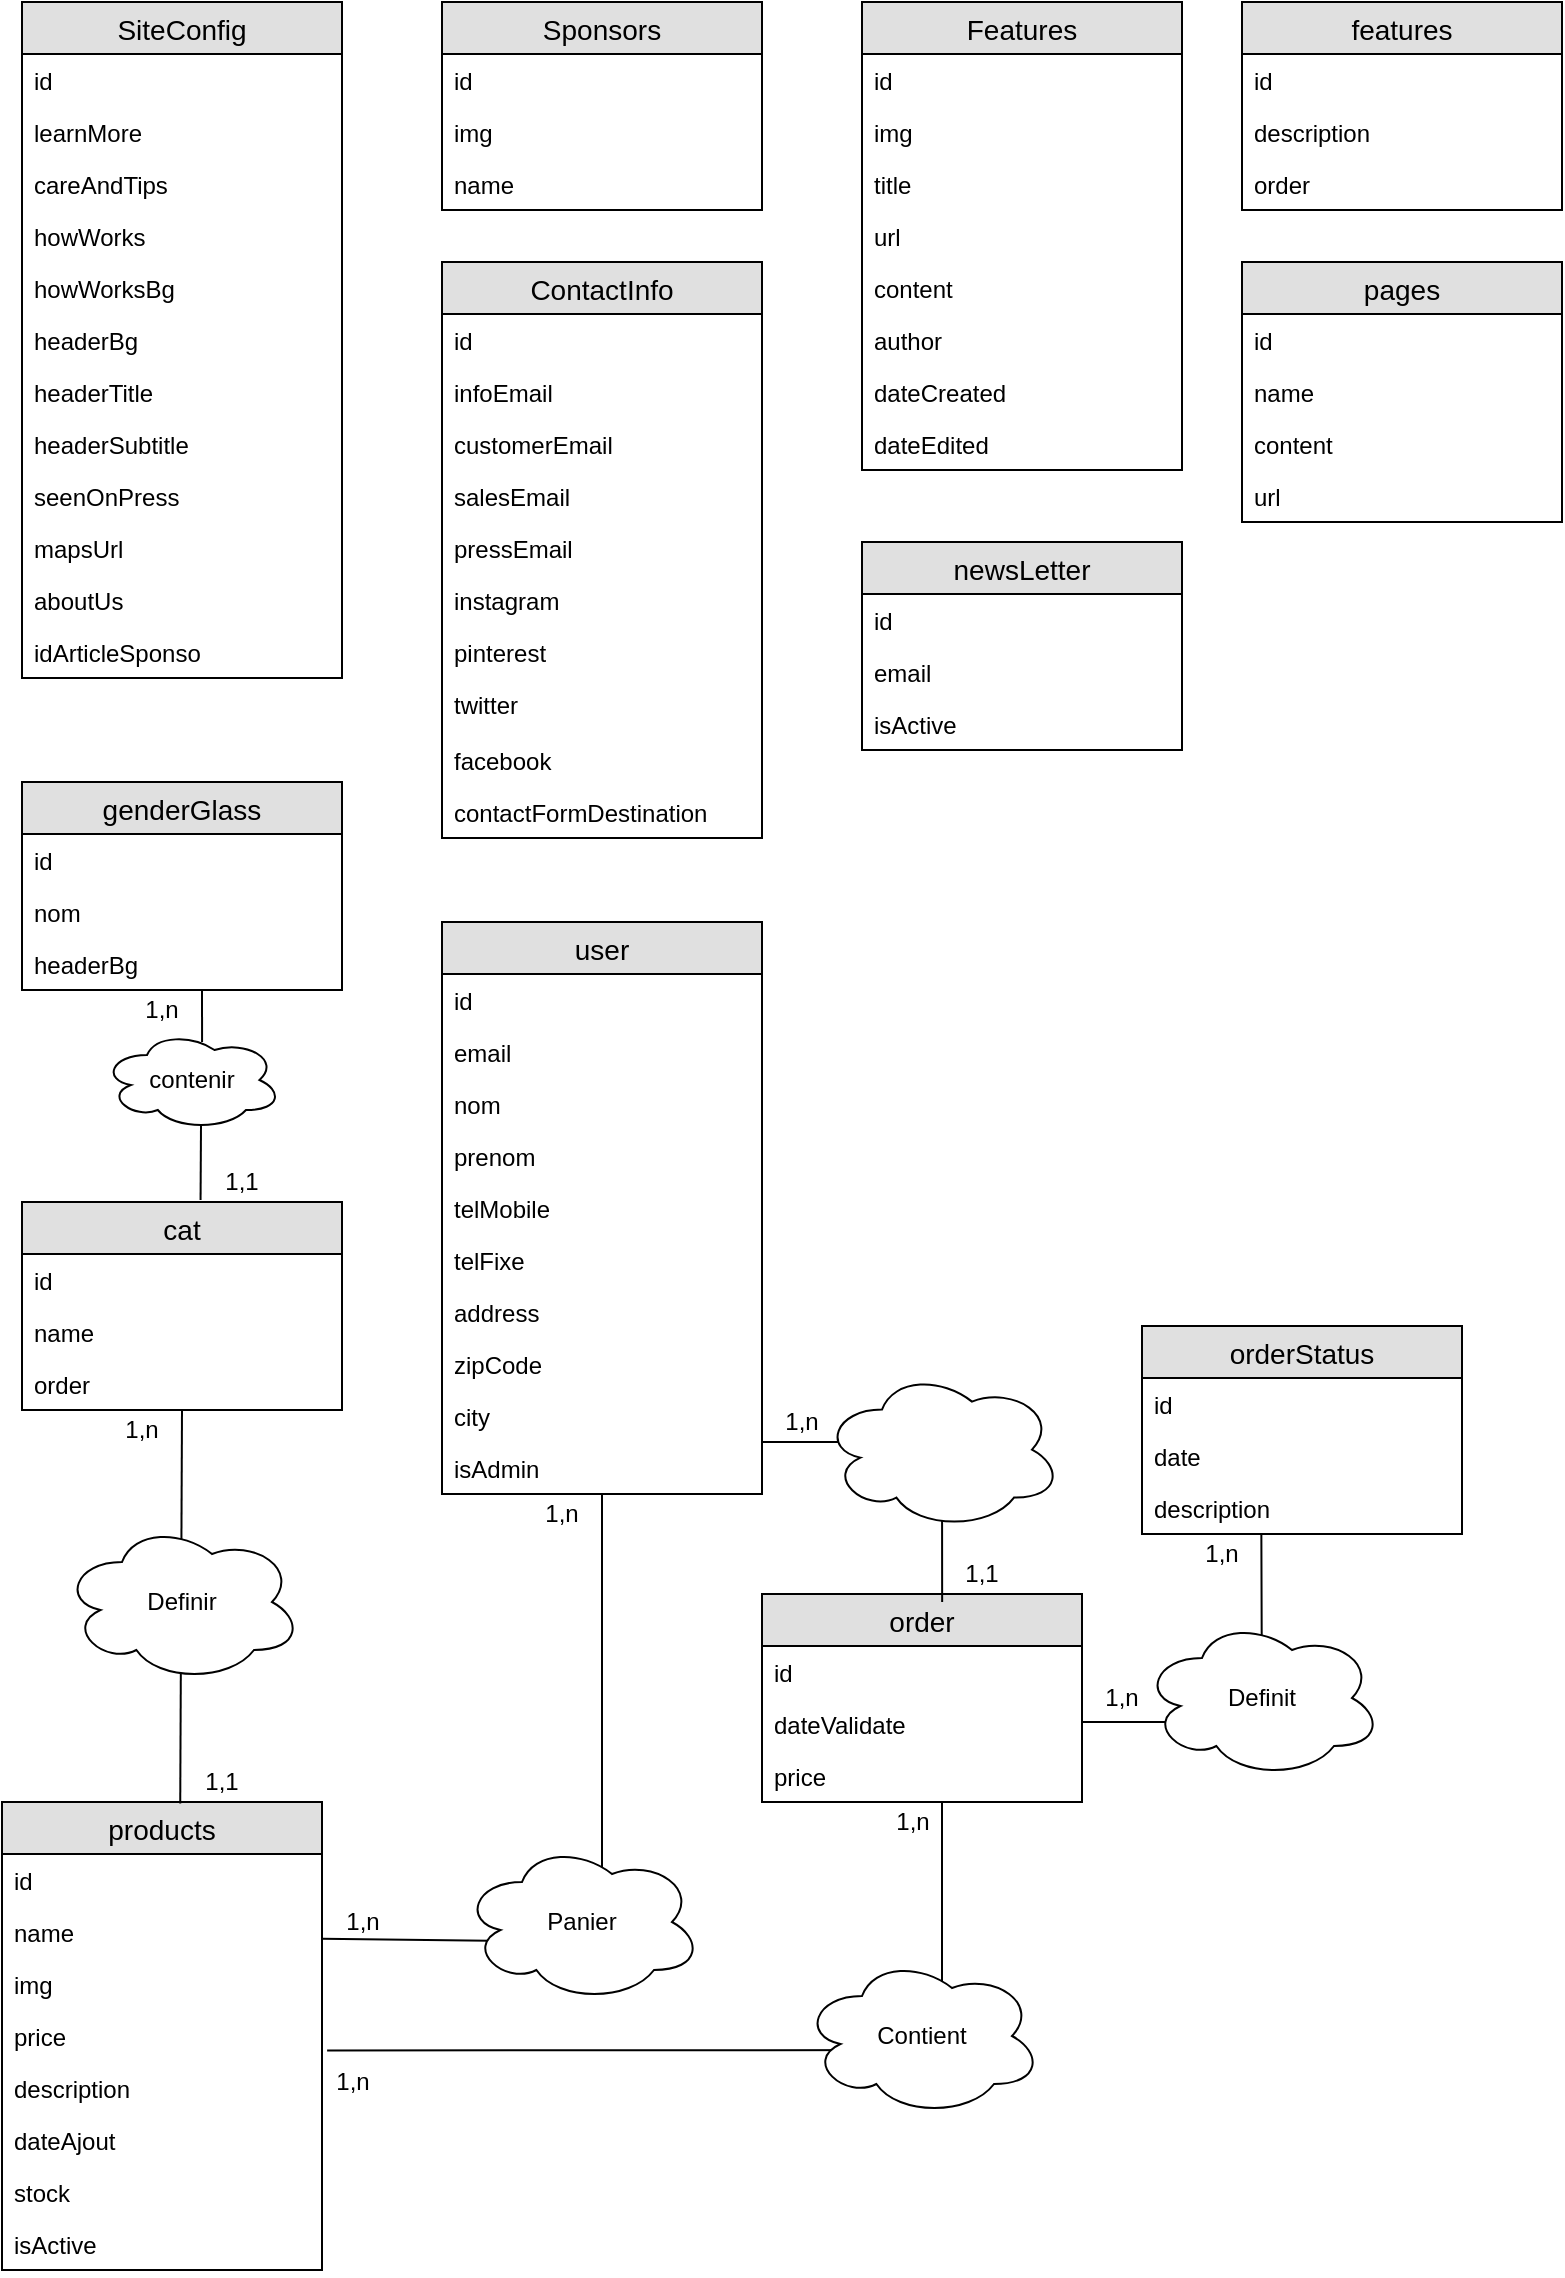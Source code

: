 <mxfile version="13.3.0" type="github"><diagram id="C5RBs43oDa-KdzZeNtuy" name="Page-1"><mxGraphModel dx="1422" dy="762" grid="1" gridSize="10" guides="1" tooltips="1" connect="1" arrows="1" fold="1" page="1" pageScale="1" pageWidth="827" pageHeight="1169" math="0" shadow="0"><root><mxCell id="WIyWlLk6GJQsqaUBKTNV-0"/><mxCell id="WIyWlLk6GJQsqaUBKTNV-1" parent="WIyWlLk6GJQsqaUBKTNV-0"/><mxCell id="yyGVRKzg30hJ1PgAMkKv-1" value="SiteConfig" style="swimlane;fontStyle=0;childLayout=stackLayout;horizontal=1;startSize=26;fillColor=#e0e0e0;horizontalStack=0;resizeParent=1;resizeParentMax=0;resizeLast=0;collapsible=1;marginBottom=0;swimlaneFillColor=#ffffff;align=center;fontSize=14;" parent="WIyWlLk6GJQsqaUBKTNV-1" vertex="1"><mxGeometry x="20" y="20" width="160" height="338" as="geometry"/></mxCell><mxCell id="yyGVRKzg30hJ1PgAMkKv-2" value="id" style="text;strokeColor=none;fillColor=none;spacingLeft=4;spacingRight=4;overflow=hidden;rotatable=0;points=[[0,0.5],[1,0.5]];portConstraint=eastwest;fontSize=12;" parent="yyGVRKzg30hJ1PgAMkKv-1" vertex="1"><mxGeometry y="26" width="160" height="26" as="geometry"/></mxCell><mxCell id="yyGVRKzg30hJ1PgAMkKv-3" value="learnMore" style="text;strokeColor=none;fillColor=none;spacingLeft=4;spacingRight=4;overflow=hidden;rotatable=0;points=[[0,0.5],[1,0.5]];portConstraint=eastwest;fontSize=12;" parent="yyGVRKzg30hJ1PgAMkKv-1" vertex="1"><mxGeometry y="52" width="160" height="26" as="geometry"/></mxCell><mxCell id="yyGVRKzg30hJ1PgAMkKv-5" value="careAndTips" style="text;strokeColor=none;fillColor=none;spacingLeft=4;spacingRight=4;overflow=hidden;rotatable=0;points=[[0,0.5],[1,0.5]];portConstraint=eastwest;fontSize=12;" parent="yyGVRKzg30hJ1PgAMkKv-1" vertex="1"><mxGeometry y="78" width="160" height="26" as="geometry"/></mxCell><mxCell id="yyGVRKzg30hJ1PgAMkKv-4" value="howWorks" style="text;strokeColor=none;fillColor=none;spacingLeft=4;spacingRight=4;overflow=hidden;rotatable=0;points=[[0,0.5],[1,0.5]];portConstraint=eastwest;fontSize=12;" parent="yyGVRKzg30hJ1PgAMkKv-1" vertex="1"><mxGeometry y="104" width="160" height="26" as="geometry"/></mxCell><mxCell id="yyGVRKzg30hJ1PgAMkKv-6" value="howWorksBg&#10;" style="text;strokeColor=none;fillColor=none;spacingLeft=4;spacingRight=4;overflow=hidden;rotatable=0;points=[[0,0.5],[1,0.5]];portConstraint=eastwest;fontSize=12;" parent="yyGVRKzg30hJ1PgAMkKv-1" vertex="1"><mxGeometry y="130" width="160" height="26" as="geometry"/></mxCell><mxCell id="yyGVRKzg30hJ1PgAMkKv-7" value="headerBg" style="text;strokeColor=none;fillColor=none;spacingLeft=4;spacingRight=4;overflow=hidden;rotatable=0;points=[[0,0.5],[1,0.5]];portConstraint=eastwest;fontSize=12;" parent="yyGVRKzg30hJ1PgAMkKv-1" vertex="1"><mxGeometry y="156" width="160" height="26" as="geometry"/></mxCell><mxCell id="yyGVRKzg30hJ1PgAMkKv-9" value="headerTitle" style="text;strokeColor=none;fillColor=none;spacingLeft=4;spacingRight=4;overflow=hidden;rotatable=0;points=[[0,0.5],[1,0.5]];portConstraint=eastwest;fontSize=12;" parent="yyGVRKzg30hJ1PgAMkKv-1" vertex="1"><mxGeometry y="182" width="160" height="26" as="geometry"/></mxCell><mxCell id="yyGVRKzg30hJ1PgAMkKv-8" value="headerSubtitle" style="text;strokeColor=none;fillColor=none;spacingLeft=4;spacingRight=4;overflow=hidden;rotatable=0;points=[[0,0.5],[1,0.5]];portConstraint=eastwest;fontSize=12;" parent="yyGVRKzg30hJ1PgAMkKv-1" vertex="1"><mxGeometry y="208" width="160" height="26" as="geometry"/></mxCell><mxCell id="yyGVRKzg30hJ1PgAMkKv-20" value="seenOnPress&#10;" style="text;strokeColor=none;fillColor=none;spacingLeft=4;spacingRight=4;overflow=hidden;rotatable=0;points=[[0,0.5],[1,0.5]];portConstraint=eastwest;fontSize=12;" parent="yyGVRKzg30hJ1PgAMkKv-1" vertex="1"><mxGeometry y="234" width="160" height="26" as="geometry"/></mxCell><mxCell id="yyGVRKzg30hJ1PgAMkKv-36" value="mapsUrl" style="text;strokeColor=none;fillColor=none;spacingLeft=4;spacingRight=4;overflow=hidden;rotatable=0;points=[[0,0.5],[1,0.5]];portConstraint=eastwest;fontSize=12;" parent="yyGVRKzg30hJ1PgAMkKv-1" vertex="1"><mxGeometry y="260" width="160" height="26" as="geometry"/></mxCell><mxCell id="yyGVRKzg30hJ1PgAMkKv-96" value="aboutUs" style="text;strokeColor=none;fillColor=none;spacingLeft=4;spacingRight=4;overflow=hidden;rotatable=0;points=[[0,0.5],[1,0.5]];portConstraint=eastwest;fontSize=12;" parent="yyGVRKzg30hJ1PgAMkKv-1" vertex="1"><mxGeometry y="286" width="160" height="26" as="geometry"/></mxCell><mxCell id="yyGVRKzg30hJ1PgAMkKv-19" value="idArticleSponso" style="text;strokeColor=none;fillColor=none;spacingLeft=4;spacingRight=4;overflow=hidden;rotatable=0;points=[[0,0.5],[1,0.5]];portConstraint=eastwest;fontSize=12;" parent="yyGVRKzg30hJ1PgAMkKv-1" vertex="1"><mxGeometry y="312" width="160" height="26" as="geometry"/></mxCell><mxCell id="yyGVRKzg30hJ1PgAMkKv-10" value="Features" style="swimlane;fontStyle=0;childLayout=stackLayout;horizontal=1;startSize=26;fillColor=#e0e0e0;horizontalStack=0;resizeParent=1;resizeParentMax=0;resizeLast=0;collapsible=1;marginBottom=0;swimlaneFillColor=#ffffff;align=center;fontSize=14;" parent="WIyWlLk6GJQsqaUBKTNV-1" vertex="1"><mxGeometry x="440" y="20" width="160" height="234" as="geometry"/></mxCell><mxCell id="yyGVRKzg30hJ1PgAMkKv-11" value="id" style="text;strokeColor=none;fillColor=none;spacingLeft=4;spacingRight=4;overflow=hidden;rotatable=0;points=[[0,0.5],[1,0.5]];portConstraint=eastwest;fontSize=12;" parent="yyGVRKzg30hJ1PgAMkKv-10" vertex="1"><mxGeometry y="26" width="160" height="26" as="geometry"/></mxCell><mxCell id="yyGVRKzg30hJ1PgAMkKv-12" value="img" style="text;strokeColor=none;fillColor=none;spacingLeft=4;spacingRight=4;overflow=hidden;rotatable=0;points=[[0,0.5],[1,0.5]];portConstraint=eastwest;fontSize=12;" parent="yyGVRKzg30hJ1PgAMkKv-10" vertex="1"><mxGeometry y="52" width="160" height="26" as="geometry"/></mxCell><mxCell id="yyGVRKzg30hJ1PgAMkKv-13" value="title" style="text;strokeColor=none;fillColor=none;spacingLeft=4;spacingRight=4;overflow=hidden;rotatable=0;points=[[0,0.5],[1,0.5]];portConstraint=eastwest;fontSize=12;" parent="yyGVRKzg30hJ1PgAMkKv-10" vertex="1"><mxGeometry y="78" width="160" height="26" as="geometry"/></mxCell><mxCell id="yyGVRKzg30hJ1PgAMkKv-15" value="url" style="text;strokeColor=none;fillColor=none;spacingLeft=4;spacingRight=4;overflow=hidden;rotatable=0;points=[[0,0.5],[1,0.5]];portConstraint=eastwest;fontSize=12;" parent="yyGVRKzg30hJ1PgAMkKv-10" vertex="1"><mxGeometry y="104" width="160" height="26" as="geometry"/></mxCell><mxCell id="yyGVRKzg30hJ1PgAMkKv-14" value="content&#10;" style="text;strokeColor=none;fillColor=none;spacingLeft=4;spacingRight=4;overflow=hidden;rotatable=0;points=[[0,0.5],[1,0.5]];portConstraint=eastwest;fontSize=12;" parent="yyGVRKzg30hJ1PgAMkKv-10" vertex="1"><mxGeometry y="130" width="160" height="26" as="geometry"/></mxCell><mxCell id="yyGVRKzg30hJ1PgAMkKv-17" value="author" style="text;strokeColor=none;fillColor=none;spacingLeft=4;spacingRight=4;overflow=hidden;rotatable=0;points=[[0,0.5],[1,0.5]];portConstraint=eastwest;fontSize=12;" parent="yyGVRKzg30hJ1PgAMkKv-10" vertex="1"><mxGeometry y="156" width="160" height="26" as="geometry"/></mxCell><mxCell id="yyGVRKzg30hJ1PgAMkKv-16" value="dateCreated" style="text;strokeColor=none;fillColor=none;spacingLeft=4;spacingRight=4;overflow=hidden;rotatable=0;points=[[0,0.5],[1,0.5]];portConstraint=eastwest;fontSize=12;" parent="yyGVRKzg30hJ1PgAMkKv-10" vertex="1"><mxGeometry y="182" width="160" height="26" as="geometry"/></mxCell><mxCell id="yyGVRKzg30hJ1PgAMkKv-18" value="dateEdited" style="text;strokeColor=none;fillColor=none;spacingLeft=4;spacingRight=4;overflow=hidden;rotatable=0;points=[[0,0.5],[1,0.5]];portConstraint=eastwest;fontSize=12;" parent="yyGVRKzg30hJ1PgAMkKv-10" vertex="1"><mxGeometry y="208" width="160" height="26" as="geometry"/></mxCell><mxCell id="yyGVRKzg30hJ1PgAMkKv-21" value="Sponsors" style="swimlane;fontStyle=0;childLayout=stackLayout;horizontal=1;startSize=26;fillColor=#e0e0e0;horizontalStack=0;resizeParent=1;resizeParentMax=0;resizeLast=0;collapsible=1;marginBottom=0;swimlaneFillColor=#ffffff;align=center;fontSize=14;" parent="WIyWlLk6GJQsqaUBKTNV-1" vertex="1"><mxGeometry x="230" y="20" width="160" height="104" as="geometry"/></mxCell><mxCell id="yyGVRKzg30hJ1PgAMkKv-22" value="id" style="text;strokeColor=none;fillColor=none;spacingLeft=4;spacingRight=4;overflow=hidden;rotatable=0;points=[[0,0.5],[1,0.5]];portConstraint=eastwest;fontSize=12;" parent="yyGVRKzg30hJ1PgAMkKv-21" vertex="1"><mxGeometry y="26" width="160" height="26" as="geometry"/></mxCell><mxCell id="yyGVRKzg30hJ1PgAMkKv-23" value="img" style="text;strokeColor=none;fillColor=none;spacingLeft=4;spacingRight=4;overflow=hidden;rotatable=0;points=[[0,0.5],[1,0.5]];portConstraint=eastwest;fontSize=12;" parent="yyGVRKzg30hJ1PgAMkKv-21" vertex="1"><mxGeometry y="52" width="160" height="26" as="geometry"/></mxCell><mxCell id="yyGVRKzg30hJ1PgAMkKv-24" value="name" style="text;strokeColor=none;fillColor=none;spacingLeft=4;spacingRight=4;overflow=hidden;rotatable=0;points=[[0,0.5],[1,0.5]];portConstraint=eastwest;fontSize=12;" parent="yyGVRKzg30hJ1PgAMkKv-21" vertex="1"><mxGeometry y="78" width="160" height="26" as="geometry"/></mxCell><mxCell id="yyGVRKzg30hJ1PgAMkKv-25" value="ContactInfo" style="swimlane;fontStyle=0;childLayout=stackLayout;horizontal=1;startSize=26;fillColor=#e0e0e0;horizontalStack=0;resizeParent=1;resizeParentMax=0;resizeLast=0;collapsible=1;marginBottom=0;swimlaneFillColor=#ffffff;align=center;fontSize=14;" parent="WIyWlLk6GJQsqaUBKTNV-1" vertex="1"><mxGeometry x="230" y="150" width="160" height="288" as="geometry"/></mxCell><mxCell id="yyGVRKzg30hJ1PgAMkKv-26" value="id" style="text;strokeColor=none;fillColor=none;spacingLeft=4;spacingRight=4;overflow=hidden;rotatable=0;points=[[0,0.5],[1,0.5]];portConstraint=eastwest;fontSize=12;" parent="yyGVRKzg30hJ1PgAMkKv-25" vertex="1"><mxGeometry y="26" width="160" height="26" as="geometry"/></mxCell><mxCell id="yyGVRKzg30hJ1PgAMkKv-27" value="infoEmail" style="text;strokeColor=none;fillColor=none;spacingLeft=4;spacingRight=4;overflow=hidden;rotatable=0;points=[[0,0.5],[1,0.5]];portConstraint=eastwest;fontSize=12;" parent="yyGVRKzg30hJ1PgAMkKv-25" vertex="1"><mxGeometry y="52" width="160" height="26" as="geometry"/></mxCell><mxCell id="yyGVRKzg30hJ1PgAMkKv-30" value="customerEmail" style="text;strokeColor=none;fillColor=none;spacingLeft=4;spacingRight=4;overflow=hidden;rotatable=0;points=[[0,0.5],[1,0.5]];portConstraint=eastwest;fontSize=12;" parent="yyGVRKzg30hJ1PgAMkKv-25" vertex="1"><mxGeometry y="78" width="160" height="26" as="geometry"/></mxCell><mxCell id="yyGVRKzg30hJ1PgAMkKv-28" value="salesEmail" style="text;strokeColor=none;fillColor=none;spacingLeft=4;spacingRight=4;overflow=hidden;rotatable=0;points=[[0,0.5],[1,0.5]];portConstraint=eastwest;fontSize=12;" parent="yyGVRKzg30hJ1PgAMkKv-25" vertex="1"><mxGeometry y="104" width="160" height="26" as="geometry"/></mxCell><mxCell id="yyGVRKzg30hJ1PgAMkKv-29" value="pressEmail" style="text;strokeColor=none;fillColor=none;spacingLeft=4;spacingRight=4;overflow=hidden;rotatable=0;points=[[0,0.5],[1,0.5]];portConstraint=eastwest;fontSize=12;" parent="yyGVRKzg30hJ1PgAMkKv-25" vertex="1"><mxGeometry y="130" width="160" height="26" as="geometry"/></mxCell><mxCell id="yyGVRKzg30hJ1PgAMkKv-31" value="instagram" style="text;strokeColor=none;fillColor=none;spacingLeft=4;spacingRight=4;overflow=hidden;rotatable=0;points=[[0,0.5],[1,0.5]];portConstraint=eastwest;fontSize=12;" parent="yyGVRKzg30hJ1PgAMkKv-25" vertex="1"><mxGeometry y="156" width="160" height="26" as="geometry"/></mxCell><mxCell id="yyGVRKzg30hJ1PgAMkKv-32" value="pinterest" style="text;strokeColor=none;fillColor=none;spacingLeft=4;spacingRight=4;overflow=hidden;rotatable=0;points=[[0,0.5],[1,0.5]];portConstraint=eastwest;fontSize=12;" parent="yyGVRKzg30hJ1PgAMkKv-25" vertex="1"><mxGeometry y="182" width="160" height="26" as="geometry"/></mxCell><mxCell id="yyGVRKzg30hJ1PgAMkKv-34" value="twitter" style="text;strokeColor=none;fillColor=none;spacingLeft=4;spacingRight=4;overflow=hidden;rotatable=0;points=[[0,0.5],[1,0.5]];portConstraint=eastwest;fontSize=12;" parent="yyGVRKzg30hJ1PgAMkKv-25" vertex="1"><mxGeometry y="208" width="160" height="28" as="geometry"/></mxCell><mxCell id="yyGVRKzg30hJ1PgAMkKv-33" value="facebook" style="text;strokeColor=none;fillColor=none;spacingLeft=4;spacingRight=4;overflow=hidden;rotatable=0;points=[[0,0.5],[1,0.5]];portConstraint=eastwest;fontSize=12;" parent="yyGVRKzg30hJ1PgAMkKv-25" vertex="1"><mxGeometry y="236" width="160" height="26" as="geometry"/></mxCell><mxCell id="yyGVRKzg30hJ1PgAMkKv-35" value="contactFormDestination" style="text;strokeColor=none;fillColor=none;spacingLeft=4;spacingRight=4;overflow=hidden;rotatable=0;points=[[0,0.5],[1,0.5]];portConstraint=eastwest;fontSize=12;" parent="yyGVRKzg30hJ1PgAMkKv-25" vertex="1"><mxGeometry y="262" width="160" height="26" as="geometry"/></mxCell><mxCell id="yyGVRKzg30hJ1PgAMkKv-37" value="genderGlass" style="swimlane;fontStyle=0;childLayout=stackLayout;horizontal=1;startSize=26;fillColor=#e0e0e0;horizontalStack=0;resizeParent=1;resizeParentMax=0;resizeLast=0;collapsible=1;marginBottom=0;swimlaneFillColor=#ffffff;align=center;fontSize=14;" parent="WIyWlLk6GJQsqaUBKTNV-1" vertex="1"><mxGeometry x="20" y="410" width="160" height="104" as="geometry"/></mxCell><mxCell id="yyGVRKzg30hJ1PgAMkKv-38" value="id" style="text;strokeColor=none;fillColor=none;spacingLeft=4;spacingRight=4;overflow=hidden;rotatable=0;points=[[0,0.5],[1,0.5]];portConstraint=eastwest;fontSize=12;" parent="yyGVRKzg30hJ1PgAMkKv-37" vertex="1"><mxGeometry y="26" width="160" height="26" as="geometry"/></mxCell><mxCell id="yyGVRKzg30hJ1PgAMkKv-39" value="nom" style="text;strokeColor=none;fillColor=none;spacingLeft=4;spacingRight=4;overflow=hidden;rotatable=0;points=[[0,0.5],[1,0.5]];portConstraint=eastwest;fontSize=12;" parent="yyGVRKzg30hJ1PgAMkKv-37" vertex="1"><mxGeometry y="52" width="160" height="26" as="geometry"/></mxCell><mxCell id="yyGVRKzg30hJ1PgAMkKv-40" value="headerBg" style="text;strokeColor=none;fillColor=none;spacingLeft=4;spacingRight=4;overflow=hidden;rotatable=0;points=[[0,0.5],[1,0.5]];portConstraint=eastwest;fontSize=12;" parent="yyGVRKzg30hJ1PgAMkKv-37" vertex="1"><mxGeometry y="78" width="160" height="26" as="geometry"/></mxCell><mxCell id="yyGVRKzg30hJ1PgAMkKv-41" value="cat" style="swimlane;fontStyle=0;childLayout=stackLayout;horizontal=1;startSize=26;fillColor=#e0e0e0;horizontalStack=0;resizeParent=1;resizeParentMax=0;resizeLast=0;collapsible=1;marginBottom=0;swimlaneFillColor=#ffffff;align=center;fontSize=14;" parent="WIyWlLk6GJQsqaUBKTNV-1" vertex="1"><mxGeometry x="20" y="620" width="160" height="104" as="geometry"/></mxCell><mxCell id="yyGVRKzg30hJ1PgAMkKv-42" value="id" style="text;strokeColor=none;fillColor=none;spacingLeft=4;spacingRight=4;overflow=hidden;rotatable=0;points=[[0,0.5],[1,0.5]];portConstraint=eastwest;fontSize=12;" parent="yyGVRKzg30hJ1PgAMkKv-41" vertex="1"><mxGeometry y="26" width="160" height="26" as="geometry"/></mxCell><mxCell id="yyGVRKzg30hJ1PgAMkKv-43" value="name" style="text;strokeColor=none;fillColor=none;spacingLeft=4;spacingRight=4;overflow=hidden;rotatable=0;points=[[0,0.5],[1,0.5]];portConstraint=eastwest;fontSize=12;" parent="yyGVRKzg30hJ1PgAMkKv-41" vertex="1"><mxGeometry y="52" width="160" height="26" as="geometry"/></mxCell><mxCell id="yyGVRKzg30hJ1PgAMkKv-61" value="order" style="text;strokeColor=none;fillColor=none;spacingLeft=4;spacingRight=4;overflow=hidden;rotatable=0;points=[[0,0.5],[1,0.5]];portConstraint=eastwest;fontSize=12;" parent="yyGVRKzg30hJ1PgAMkKv-41" vertex="1"><mxGeometry y="78" width="160" height="26" as="geometry"/></mxCell><mxCell id="yyGVRKzg30hJ1PgAMkKv-45" value="" style="endArrow=none;html=1;exitX=0.556;exitY=0.12;exitDx=0;exitDy=0;exitPerimeter=0;" parent="WIyWlLk6GJQsqaUBKTNV-1" source="yyGVRKzg30hJ1PgAMkKv-46" edge="1"><mxGeometry width="50" height="50" relative="1" as="geometry"><mxPoint x="60" y="564" as="sourcePoint"/><mxPoint x="110" y="514" as="targetPoint"/></mxGeometry></mxCell><mxCell id="yyGVRKzg30hJ1PgAMkKv-46" value="contenir" style="ellipse;shape=cloud;whiteSpace=wrap;html=1;" parent="WIyWlLk6GJQsqaUBKTNV-1" vertex="1"><mxGeometry x="60" y="534" width="90" height="50" as="geometry"/></mxCell><mxCell id="yyGVRKzg30hJ1PgAMkKv-47" value="" style="endArrow=none;html=1;exitX=0.558;exitY=-0.01;exitDx=0;exitDy=0;exitPerimeter=0;entryX=0.55;entryY=0.95;entryDx=0;entryDy=0;entryPerimeter=0;" parent="WIyWlLk6GJQsqaUBKTNV-1" source="yyGVRKzg30hJ1PgAMkKv-41" target="yyGVRKzg30hJ1PgAMkKv-46" edge="1"><mxGeometry width="50" height="50" relative="1" as="geometry"><mxPoint x="109.28" y="619.22" as="sourcePoint"/><mxPoint x="110" y="514" as="targetPoint"/></mxGeometry></mxCell><mxCell id="yyGVRKzg30hJ1PgAMkKv-48" value="1,n" style="text;html=1;strokeColor=none;fillColor=none;align=center;verticalAlign=middle;whiteSpace=wrap;rounded=0;" parent="WIyWlLk6GJQsqaUBKTNV-1" vertex="1"><mxGeometry x="70" y="514" width="40" height="20" as="geometry"/></mxCell><mxCell id="yyGVRKzg30hJ1PgAMkKv-49" value="1,1" style="text;html=1;strokeColor=none;fillColor=none;align=center;verticalAlign=middle;whiteSpace=wrap;rounded=0;" parent="WIyWlLk6GJQsqaUBKTNV-1" vertex="1"><mxGeometry x="110" y="600" width="40" height="20" as="geometry"/></mxCell><mxCell id="yyGVRKzg30hJ1PgAMkKv-50" value="products" style="swimlane;fontStyle=0;childLayout=stackLayout;horizontal=1;startSize=26;fillColor=#e0e0e0;horizontalStack=0;resizeParent=1;resizeParentMax=0;resizeLast=0;collapsible=1;marginBottom=0;swimlaneFillColor=#ffffff;align=center;fontSize=14;" parent="WIyWlLk6GJQsqaUBKTNV-1" vertex="1"><mxGeometry x="10" y="920" width="160" height="234" as="geometry"/></mxCell><mxCell id="yyGVRKzg30hJ1PgAMkKv-51" value="id" style="text;strokeColor=none;fillColor=none;spacingLeft=4;spacingRight=4;overflow=hidden;rotatable=0;points=[[0,0.5],[1,0.5]];portConstraint=eastwest;fontSize=12;" parent="yyGVRKzg30hJ1PgAMkKv-50" vertex="1"><mxGeometry y="26" width="160" height="26" as="geometry"/></mxCell><mxCell id="yyGVRKzg30hJ1PgAMkKv-52" value="name" style="text;strokeColor=none;fillColor=none;spacingLeft=4;spacingRight=4;overflow=hidden;rotatable=0;points=[[0,0.5],[1,0.5]];portConstraint=eastwest;fontSize=12;" parent="yyGVRKzg30hJ1PgAMkKv-50" vertex="1"><mxGeometry y="52" width="160" height="26" as="geometry"/></mxCell><mxCell id="yyGVRKzg30hJ1PgAMkKv-54" value="img" style="text;strokeColor=none;fillColor=none;spacingLeft=4;spacingRight=4;overflow=hidden;rotatable=0;points=[[0,0.5],[1,0.5]];portConstraint=eastwest;fontSize=12;" parent="yyGVRKzg30hJ1PgAMkKv-50" vertex="1"><mxGeometry y="78" width="160" height="26" as="geometry"/></mxCell><mxCell id="yyGVRKzg30hJ1PgAMkKv-56" value="price" style="text;strokeColor=none;fillColor=none;spacingLeft=4;spacingRight=4;overflow=hidden;rotatable=0;points=[[0,0.5],[1,0.5]];portConstraint=eastwest;fontSize=12;" parent="yyGVRKzg30hJ1PgAMkKv-50" vertex="1"><mxGeometry y="104" width="160" height="26" as="geometry"/></mxCell><mxCell id="yyGVRKzg30hJ1PgAMkKv-55" value="description" style="text;strokeColor=none;fillColor=none;spacingLeft=4;spacingRight=4;overflow=hidden;rotatable=0;points=[[0,0.5],[1,0.5]];portConstraint=eastwest;fontSize=12;" parent="yyGVRKzg30hJ1PgAMkKv-50" vertex="1"><mxGeometry y="130" width="160" height="26" as="geometry"/></mxCell><mxCell id="yyGVRKzg30hJ1PgAMkKv-101" value="dateAjout" style="text;strokeColor=none;fillColor=none;spacingLeft=4;spacingRight=4;overflow=hidden;rotatable=0;points=[[0,0.5],[1,0.5]];portConstraint=eastwest;fontSize=12;" parent="yyGVRKzg30hJ1PgAMkKv-50" vertex="1"><mxGeometry y="156" width="160" height="26" as="geometry"/></mxCell><mxCell id="yyGVRKzg30hJ1PgAMkKv-53" value="stock" style="text;strokeColor=none;fillColor=none;spacingLeft=4;spacingRight=4;overflow=hidden;rotatable=0;points=[[0,0.5],[1,0.5]];portConstraint=eastwest;fontSize=12;" parent="yyGVRKzg30hJ1PgAMkKv-50" vertex="1"><mxGeometry y="182" width="160" height="26" as="geometry"/></mxCell><mxCell id="yyGVRKzg30hJ1PgAMkKv-102" value="isActive" style="text;strokeColor=none;fillColor=none;spacingLeft=4;spacingRight=4;overflow=hidden;rotatable=0;points=[[0,0.5],[1,0.5]];portConstraint=eastwest;fontSize=12;" parent="yyGVRKzg30hJ1PgAMkKv-50" vertex="1"><mxGeometry y="208" width="160" height="26" as="geometry"/></mxCell><mxCell id="yyGVRKzg30hJ1PgAMkKv-57" value="" style="endArrow=none;html=1;exitX=0.557;exitY=0.003;exitDx=0;exitDy=0;exitPerimeter=0;entryX=1;entryY=0;entryDx=0;entryDy=0;" parent="WIyWlLk6GJQsqaUBKTNV-1" source="yyGVRKzg30hJ1PgAMkKv-50" target="yyGVRKzg30hJ1PgAMkKv-60" edge="1"><mxGeometry width="50" height="50" relative="1" as="geometry"><mxPoint x="50" y="748" as="sourcePoint"/><mxPoint x="100" y="698" as="targetPoint"/></mxGeometry></mxCell><mxCell id="yyGVRKzg30hJ1PgAMkKv-58" value="Definir" style="ellipse;shape=cloud;whiteSpace=wrap;html=1;" parent="WIyWlLk6GJQsqaUBKTNV-1" vertex="1"><mxGeometry x="40" y="780" width="120" height="80" as="geometry"/></mxCell><mxCell id="yyGVRKzg30hJ1PgAMkKv-59" value="1,1" style="text;html=1;strokeColor=none;fillColor=none;align=center;verticalAlign=middle;whiteSpace=wrap;rounded=0;" parent="WIyWlLk6GJQsqaUBKTNV-1" vertex="1"><mxGeometry x="100" y="900" width="40" height="20" as="geometry"/></mxCell><mxCell id="yyGVRKzg30hJ1PgAMkKv-60" value="1,n" style="text;html=1;strokeColor=none;fillColor=none;align=center;verticalAlign=middle;whiteSpace=wrap;rounded=0;" parent="WIyWlLk6GJQsqaUBKTNV-1" vertex="1"><mxGeometry x="60" y="724" width="40" height="20" as="geometry"/></mxCell><mxCell id="yyGVRKzg30hJ1PgAMkKv-62" value="user" style="swimlane;fontStyle=0;childLayout=stackLayout;horizontal=1;startSize=26;fillColor=#e0e0e0;horizontalStack=0;resizeParent=1;resizeParentMax=0;resizeLast=0;collapsible=1;marginBottom=0;swimlaneFillColor=#ffffff;align=center;fontSize=14;" parent="WIyWlLk6GJQsqaUBKTNV-1" vertex="1"><mxGeometry x="230" y="480" width="160" height="286" as="geometry"/></mxCell><mxCell id="yyGVRKzg30hJ1PgAMkKv-63" value="id" style="text;strokeColor=none;fillColor=none;spacingLeft=4;spacingRight=4;overflow=hidden;rotatable=0;points=[[0,0.5],[1,0.5]];portConstraint=eastwest;fontSize=12;" parent="yyGVRKzg30hJ1PgAMkKv-62" vertex="1"><mxGeometry y="26" width="160" height="26" as="geometry"/></mxCell><mxCell id="yyGVRKzg30hJ1PgAMkKv-64" value="email" style="text;strokeColor=none;fillColor=none;spacingLeft=4;spacingRight=4;overflow=hidden;rotatable=0;points=[[0,0.5],[1,0.5]];portConstraint=eastwest;fontSize=12;" parent="yyGVRKzg30hJ1PgAMkKv-62" vertex="1"><mxGeometry y="52" width="160" height="26" as="geometry"/></mxCell><mxCell id="yyGVRKzg30hJ1PgAMkKv-67" value="nom" style="text;strokeColor=none;fillColor=none;spacingLeft=4;spacingRight=4;overflow=hidden;rotatable=0;points=[[0,0.5],[1,0.5]];portConstraint=eastwest;fontSize=12;" parent="yyGVRKzg30hJ1PgAMkKv-62" vertex="1"><mxGeometry y="78" width="160" height="26" as="geometry"/></mxCell><mxCell id="yyGVRKzg30hJ1PgAMkKv-69" value="prenom" style="text;strokeColor=none;fillColor=none;spacingLeft=4;spacingRight=4;overflow=hidden;rotatable=0;points=[[0,0.5],[1,0.5]];portConstraint=eastwest;fontSize=12;" parent="yyGVRKzg30hJ1PgAMkKv-62" vertex="1"><mxGeometry y="104" width="160" height="26" as="geometry"/></mxCell><mxCell id="yyGVRKzg30hJ1PgAMkKv-68" value="telMobile" style="text;strokeColor=none;fillColor=none;spacingLeft=4;spacingRight=4;overflow=hidden;rotatable=0;points=[[0,0.5],[1,0.5]];portConstraint=eastwest;fontSize=12;" parent="yyGVRKzg30hJ1PgAMkKv-62" vertex="1"><mxGeometry y="130" width="160" height="26" as="geometry"/></mxCell><mxCell id="yyGVRKzg30hJ1PgAMkKv-71" value="telFixe" style="text;strokeColor=none;fillColor=none;spacingLeft=4;spacingRight=4;overflow=hidden;rotatable=0;points=[[0,0.5],[1,0.5]];portConstraint=eastwest;fontSize=12;" parent="yyGVRKzg30hJ1PgAMkKv-62" vertex="1"><mxGeometry y="156" width="160" height="26" as="geometry"/></mxCell><mxCell id="yyGVRKzg30hJ1PgAMkKv-66" value="address" style="text;strokeColor=none;fillColor=none;spacingLeft=4;spacingRight=4;overflow=hidden;rotatable=0;points=[[0,0.5],[1,0.5]];portConstraint=eastwest;fontSize=12;" parent="yyGVRKzg30hJ1PgAMkKv-62" vertex="1"><mxGeometry y="182" width="160" height="26" as="geometry"/></mxCell><mxCell id="yyGVRKzg30hJ1PgAMkKv-70" value="zipCode" style="text;strokeColor=none;fillColor=none;spacingLeft=4;spacingRight=4;overflow=hidden;rotatable=0;points=[[0,0.5],[1,0.5]];portConstraint=eastwest;fontSize=12;" parent="yyGVRKzg30hJ1PgAMkKv-62" vertex="1"><mxGeometry y="208" width="160" height="26" as="geometry"/></mxCell><mxCell id="yyGVRKzg30hJ1PgAMkKv-72" value="city" style="text;strokeColor=none;fillColor=none;spacingLeft=4;spacingRight=4;overflow=hidden;rotatable=0;points=[[0,0.5],[1,0.5]];portConstraint=eastwest;fontSize=12;" parent="yyGVRKzg30hJ1PgAMkKv-62" vertex="1"><mxGeometry y="234" width="160" height="26" as="geometry"/></mxCell><mxCell id="yyGVRKzg30hJ1PgAMkKv-73" value="isAdmin" style="text;strokeColor=none;fillColor=none;spacingLeft=4;spacingRight=4;overflow=hidden;rotatable=0;points=[[0,0.5],[1,0.5]];portConstraint=eastwest;fontSize=12;" parent="yyGVRKzg30hJ1PgAMkKv-62" vertex="1"><mxGeometry y="260" width="160" height="26" as="geometry"/></mxCell><mxCell id="yyGVRKzg30hJ1PgAMkKv-80" value="1,n" style="text;html=1;strokeColor=none;fillColor=none;align=center;verticalAlign=middle;whiteSpace=wrap;rounded=0;" parent="WIyWlLk6GJQsqaUBKTNV-1" vertex="1"><mxGeometry x="270" y="766" width="40" height="20" as="geometry"/></mxCell><mxCell id="yyGVRKzg30hJ1PgAMkKv-83" value="" style="endArrow=none;html=1;exitX=1;exitY=0.628;exitDx=0;exitDy=0;exitPerimeter=0;entryX=0.5;entryY=1;entryDx=0;entryDy=0;" parent="WIyWlLk6GJQsqaUBKTNV-1" source="yyGVRKzg30hJ1PgAMkKv-52" target="yyGVRKzg30hJ1PgAMkKv-62" edge="1"><mxGeometry width="50" height="50" relative="1" as="geometry"><mxPoint x="380" y="1050" as="sourcePoint"/><mxPoint x="310" y="770" as="targetPoint"/><Array as="points"><mxPoint x="310" y="990"/></Array></mxGeometry></mxCell><mxCell id="yyGVRKzg30hJ1PgAMkKv-84" value="Panier" style="ellipse;shape=cloud;whiteSpace=wrap;html=1;" parent="WIyWlLk6GJQsqaUBKTNV-1" vertex="1"><mxGeometry x="240" y="940" width="120" height="80" as="geometry"/></mxCell><mxCell id="yyGVRKzg30hJ1PgAMkKv-87" value="1,n" style="text;html=1;align=center;verticalAlign=middle;resizable=0;points=[];autosize=1;" parent="WIyWlLk6GJQsqaUBKTNV-1" vertex="1"><mxGeometry x="175" y="970" width="30" height="20" as="geometry"/></mxCell><mxCell id="yyGVRKzg30hJ1PgAMkKv-88" value="newsLetter" style="swimlane;fontStyle=0;childLayout=stackLayout;horizontal=1;startSize=26;fillColor=#e0e0e0;horizontalStack=0;resizeParent=1;resizeParentMax=0;resizeLast=0;collapsible=1;marginBottom=0;swimlaneFillColor=#ffffff;align=center;fontSize=14;" parent="WIyWlLk6GJQsqaUBKTNV-1" vertex="1"><mxGeometry x="440" y="290" width="160" height="104" as="geometry"/></mxCell><mxCell id="yyGVRKzg30hJ1PgAMkKv-89" value="id" style="text;strokeColor=none;fillColor=none;spacingLeft=4;spacingRight=4;overflow=hidden;rotatable=0;points=[[0,0.5],[1,0.5]];portConstraint=eastwest;fontSize=12;" parent="yyGVRKzg30hJ1PgAMkKv-88" vertex="1"><mxGeometry y="26" width="160" height="26" as="geometry"/></mxCell><mxCell id="yyGVRKzg30hJ1PgAMkKv-90" value="email" style="text;strokeColor=none;fillColor=none;spacingLeft=4;spacingRight=4;overflow=hidden;rotatable=0;points=[[0,0.5],[1,0.5]];portConstraint=eastwest;fontSize=12;" parent="yyGVRKzg30hJ1PgAMkKv-88" vertex="1"><mxGeometry y="52" width="160" height="26" as="geometry"/></mxCell><mxCell id="yyGVRKzg30hJ1PgAMkKv-91" value="isActive" style="text;strokeColor=none;fillColor=none;spacingLeft=4;spacingRight=4;overflow=hidden;rotatable=0;points=[[0,0.5],[1,0.5]];portConstraint=eastwest;fontSize=12;" parent="yyGVRKzg30hJ1PgAMkKv-88" vertex="1"><mxGeometry y="78" width="160" height="26" as="geometry"/></mxCell><mxCell id="yyGVRKzg30hJ1PgAMkKv-92" value="features" style="swimlane;fontStyle=0;childLayout=stackLayout;horizontal=1;startSize=26;fillColor=#e0e0e0;horizontalStack=0;resizeParent=1;resizeParentMax=0;resizeLast=0;collapsible=1;marginBottom=0;swimlaneFillColor=#ffffff;align=center;fontSize=14;" parent="WIyWlLk6GJQsqaUBKTNV-1" vertex="1"><mxGeometry x="630" y="20" width="160" height="104" as="geometry"/></mxCell><mxCell id="yyGVRKzg30hJ1PgAMkKv-93" value="id" style="text;strokeColor=none;fillColor=none;spacingLeft=4;spacingRight=4;overflow=hidden;rotatable=0;points=[[0,0.5],[1,0.5]];portConstraint=eastwest;fontSize=12;" parent="yyGVRKzg30hJ1PgAMkKv-92" vertex="1"><mxGeometry y="26" width="160" height="26" as="geometry"/></mxCell><mxCell id="yyGVRKzg30hJ1PgAMkKv-94" value="description" style="text;strokeColor=none;fillColor=none;spacingLeft=4;spacingRight=4;overflow=hidden;rotatable=0;points=[[0,0.5],[1,0.5]];portConstraint=eastwest;fontSize=12;" parent="yyGVRKzg30hJ1PgAMkKv-92" vertex="1"><mxGeometry y="52" width="160" height="26" as="geometry"/></mxCell><mxCell id="yyGVRKzg30hJ1PgAMkKv-95" value="order" style="text;strokeColor=none;fillColor=none;spacingLeft=4;spacingRight=4;overflow=hidden;rotatable=0;points=[[0,0.5],[1,0.5]];portConstraint=eastwest;fontSize=12;" parent="yyGVRKzg30hJ1PgAMkKv-92" vertex="1"><mxGeometry y="78" width="160" height="26" as="geometry"/></mxCell><mxCell id="yyGVRKzg30hJ1PgAMkKv-97" value="pages" style="swimlane;fontStyle=0;childLayout=stackLayout;horizontal=1;startSize=26;fillColor=#e0e0e0;horizontalStack=0;resizeParent=1;resizeParentMax=0;resizeLast=0;collapsible=1;marginBottom=0;swimlaneFillColor=#ffffff;align=center;fontSize=14;" parent="WIyWlLk6GJQsqaUBKTNV-1" vertex="1"><mxGeometry x="630" y="150" width="160" height="130" as="geometry"/></mxCell><mxCell id="yyGVRKzg30hJ1PgAMkKv-98" value="id" style="text;strokeColor=none;fillColor=none;spacingLeft=4;spacingRight=4;overflow=hidden;rotatable=0;points=[[0,0.5],[1,0.5]];portConstraint=eastwest;fontSize=12;" parent="yyGVRKzg30hJ1PgAMkKv-97" vertex="1"><mxGeometry y="26" width="160" height="26" as="geometry"/></mxCell><mxCell id="yyGVRKzg30hJ1PgAMkKv-99" value="name" style="text;strokeColor=none;fillColor=none;spacingLeft=4;spacingRight=4;overflow=hidden;rotatable=0;points=[[0,0.5],[1,0.5]];portConstraint=eastwest;fontSize=12;" parent="yyGVRKzg30hJ1PgAMkKv-97" vertex="1"><mxGeometry y="52" width="160" height="26" as="geometry"/></mxCell><mxCell id="yyGVRKzg30hJ1PgAMkKv-100" value="content" style="text;strokeColor=none;fillColor=none;spacingLeft=4;spacingRight=4;overflow=hidden;rotatable=0;points=[[0,0.5],[1,0.5]];portConstraint=eastwest;fontSize=12;" parent="yyGVRKzg30hJ1PgAMkKv-97" vertex="1"><mxGeometry y="78" width="160" height="26" as="geometry"/></mxCell><mxCell id="yyGVRKzg30hJ1PgAMkKv-103" value="url" style="text;strokeColor=none;fillColor=none;spacingLeft=4;spacingRight=4;overflow=hidden;rotatable=0;points=[[0,0.5],[1,0.5]];portConstraint=eastwest;fontSize=12;" parent="yyGVRKzg30hJ1PgAMkKv-97" vertex="1"><mxGeometry y="104" width="160" height="26" as="geometry"/></mxCell><mxCell id="yyGVRKzg30hJ1PgAMkKv-104" value="order" style="swimlane;fontStyle=0;childLayout=stackLayout;horizontal=1;startSize=26;fillColor=#e0e0e0;horizontalStack=0;resizeParent=1;resizeParentMax=0;resizeLast=0;collapsible=1;marginBottom=0;swimlaneFillColor=#ffffff;align=center;fontSize=14;" parent="WIyWlLk6GJQsqaUBKTNV-1" vertex="1"><mxGeometry x="390" y="816" width="160" height="104" as="geometry"/></mxCell><mxCell id="yyGVRKzg30hJ1PgAMkKv-105" value="id" style="text;strokeColor=none;fillColor=none;spacingLeft=4;spacingRight=4;overflow=hidden;rotatable=0;points=[[0,0.5],[1,0.5]];portConstraint=eastwest;fontSize=12;" parent="yyGVRKzg30hJ1PgAMkKv-104" vertex="1"><mxGeometry y="26" width="160" height="26" as="geometry"/></mxCell><mxCell id="yyGVRKzg30hJ1PgAMkKv-106" value="dateValidate" style="text;strokeColor=none;fillColor=none;spacingLeft=4;spacingRight=4;overflow=hidden;rotatable=0;points=[[0,0.5],[1,0.5]];portConstraint=eastwest;fontSize=12;" parent="yyGVRKzg30hJ1PgAMkKv-104" vertex="1"><mxGeometry y="52" width="160" height="26" as="geometry"/></mxCell><mxCell id="yyGVRKzg30hJ1PgAMkKv-108" value="price" style="text;strokeColor=none;fillColor=none;spacingLeft=4;spacingRight=4;overflow=hidden;rotatable=0;points=[[0,0.5],[1,0.5]];portConstraint=eastwest;fontSize=12;" parent="yyGVRKzg30hJ1PgAMkKv-104" vertex="1"><mxGeometry y="78" width="160" height="26" as="geometry"/></mxCell><mxCell id="yyGVRKzg30hJ1PgAMkKv-109" value="" style="endArrow=none;html=1;entryX=0.563;entryY=0.038;entryDx=0;entryDy=0;entryPerimeter=0;" parent="WIyWlLk6GJQsqaUBKTNV-1" target="yyGVRKzg30hJ1PgAMkKv-104" edge="1"><mxGeometry width="50" height="50" relative="1" as="geometry"><mxPoint x="390" y="740" as="sourcePoint"/><mxPoint x="440" y="690" as="targetPoint"/><Array as="points"><mxPoint x="480" y="740"/></Array></mxGeometry></mxCell><mxCell id="yyGVRKzg30hJ1PgAMkKv-110" value="" style="ellipse;shape=cloud;whiteSpace=wrap;html=1;" parent="WIyWlLk6GJQsqaUBKTNV-1" vertex="1"><mxGeometry x="420" y="703.81" width="120" height="80" as="geometry"/></mxCell><mxCell id="yyGVRKzg30hJ1PgAMkKv-111" value="1,n" style="text;html=1;strokeColor=none;fillColor=none;align=center;verticalAlign=middle;whiteSpace=wrap;rounded=0;" parent="WIyWlLk6GJQsqaUBKTNV-1" vertex="1"><mxGeometry x="390" y="720" width="40" height="20" as="geometry"/></mxCell><mxCell id="yyGVRKzg30hJ1PgAMkKv-112" value="1,1" style="text;html=1;strokeColor=none;fillColor=none;align=center;verticalAlign=middle;whiteSpace=wrap;rounded=0;" parent="WIyWlLk6GJQsqaUBKTNV-1" vertex="1"><mxGeometry x="480" y="796" width="40" height="20" as="geometry"/></mxCell><mxCell id="yyGVRKzg30hJ1PgAMkKv-113" value="" style="endArrow=none;html=1;exitX=1.016;exitY=0.778;exitDx=0;exitDy=0;exitPerimeter=0;" parent="WIyWlLk6GJQsqaUBKTNV-1" source="yyGVRKzg30hJ1PgAMkKv-56" edge="1"><mxGeometry width="50" height="50" relative="1" as="geometry"><mxPoint x="430" y="970" as="sourcePoint"/><mxPoint x="480" y="920" as="targetPoint"/><Array as="points"><mxPoint x="480" y="1044"/></Array></mxGeometry></mxCell><mxCell id="yyGVRKzg30hJ1PgAMkKv-114" value="Contient" style="ellipse;shape=cloud;whiteSpace=wrap;html=1;" parent="WIyWlLk6GJQsqaUBKTNV-1" vertex="1"><mxGeometry x="410" y="997" width="120" height="80" as="geometry"/></mxCell><mxCell id="yyGVRKzg30hJ1PgAMkKv-115" value="1,n" style="text;html=1;align=center;verticalAlign=middle;resizable=0;points=[];autosize=1;" parent="WIyWlLk6GJQsqaUBKTNV-1" vertex="1"><mxGeometry x="450" y="920" width="30" height="20" as="geometry"/></mxCell><mxCell id="yyGVRKzg30hJ1PgAMkKv-116" value="1,n" style="text;html=1;align=center;verticalAlign=middle;resizable=0;points=[];autosize=1;" parent="WIyWlLk6GJQsqaUBKTNV-1" vertex="1"><mxGeometry x="170" y="1050" width="30" height="20" as="geometry"/></mxCell><mxCell id="yyGVRKzg30hJ1PgAMkKv-117" value="orderStatus" style="swimlane;fontStyle=0;childLayout=stackLayout;horizontal=1;startSize=26;fillColor=#e0e0e0;horizontalStack=0;resizeParent=1;resizeParentMax=0;resizeLast=0;collapsible=1;marginBottom=0;swimlaneFillColor=#ffffff;align=center;fontSize=14;" parent="WIyWlLk6GJQsqaUBKTNV-1" vertex="1"><mxGeometry x="580" y="682" width="160" height="104" as="geometry"/></mxCell><mxCell id="yyGVRKzg30hJ1PgAMkKv-118" value="id" style="text;strokeColor=none;fillColor=none;spacingLeft=4;spacingRight=4;overflow=hidden;rotatable=0;points=[[0,0.5],[1,0.5]];portConstraint=eastwest;fontSize=12;" parent="yyGVRKzg30hJ1PgAMkKv-117" vertex="1"><mxGeometry y="26" width="160" height="26" as="geometry"/></mxCell><mxCell id="yyGVRKzg30hJ1PgAMkKv-119" value="date" style="text;strokeColor=none;fillColor=none;spacingLeft=4;spacingRight=4;overflow=hidden;rotatable=0;points=[[0,0.5],[1,0.5]];portConstraint=eastwest;fontSize=12;" parent="yyGVRKzg30hJ1PgAMkKv-117" vertex="1"><mxGeometry y="52" width="160" height="26" as="geometry"/></mxCell><mxCell id="yyGVRKzg30hJ1PgAMkKv-120" value="description" style="text;strokeColor=none;fillColor=none;spacingLeft=4;spacingRight=4;overflow=hidden;rotatable=0;points=[[0,0.5],[1,0.5]];portConstraint=eastwest;fontSize=12;" parent="yyGVRKzg30hJ1PgAMkKv-117" vertex="1"><mxGeometry y="78" width="160" height="26" as="geometry"/></mxCell><mxCell id="yyGVRKzg30hJ1PgAMkKv-121" value="" style="endArrow=none;html=1;entryX=0.373;entryY=1.014;entryDx=0;entryDy=0;entryPerimeter=0;" parent="WIyWlLk6GJQsqaUBKTNV-1" target="yyGVRKzg30hJ1PgAMkKv-120" edge="1"><mxGeometry width="50" height="50" relative="1" as="geometry"><mxPoint x="550" y="880" as="sourcePoint"/><mxPoint x="638" y="787" as="targetPoint"/><Array as="points"><mxPoint x="640" y="880"/></Array></mxGeometry></mxCell><mxCell id="yyGVRKzg30hJ1PgAMkKv-122" value="Definit" style="ellipse;shape=cloud;whiteSpace=wrap;html=1;" parent="WIyWlLk6GJQsqaUBKTNV-1" vertex="1"><mxGeometry x="580" y="828" width="120" height="80" as="geometry"/></mxCell><mxCell id="yyGVRKzg30hJ1PgAMkKv-123" value="1,n" style="text;html=1;strokeColor=none;fillColor=none;align=center;verticalAlign=middle;whiteSpace=wrap;rounded=0;" parent="WIyWlLk6GJQsqaUBKTNV-1" vertex="1"><mxGeometry x="600" y="786" width="40" height="20" as="geometry"/></mxCell><mxCell id="yyGVRKzg30hJ1PgAMkKv-124" value="1,n" style="text;html=1;strokeColor=none;fillColor=none;align=center;verticalAlign=middle;whiteSpace=wrap;rounded=0;" parent="WIyWlLk6GJQsqaUBKTNV-1" vertex="1"><mxGeometry x="550" y="858" width="40" height="20" as="geometry"/></mxCell></root></mxGraphModel></diagram></mxfile>